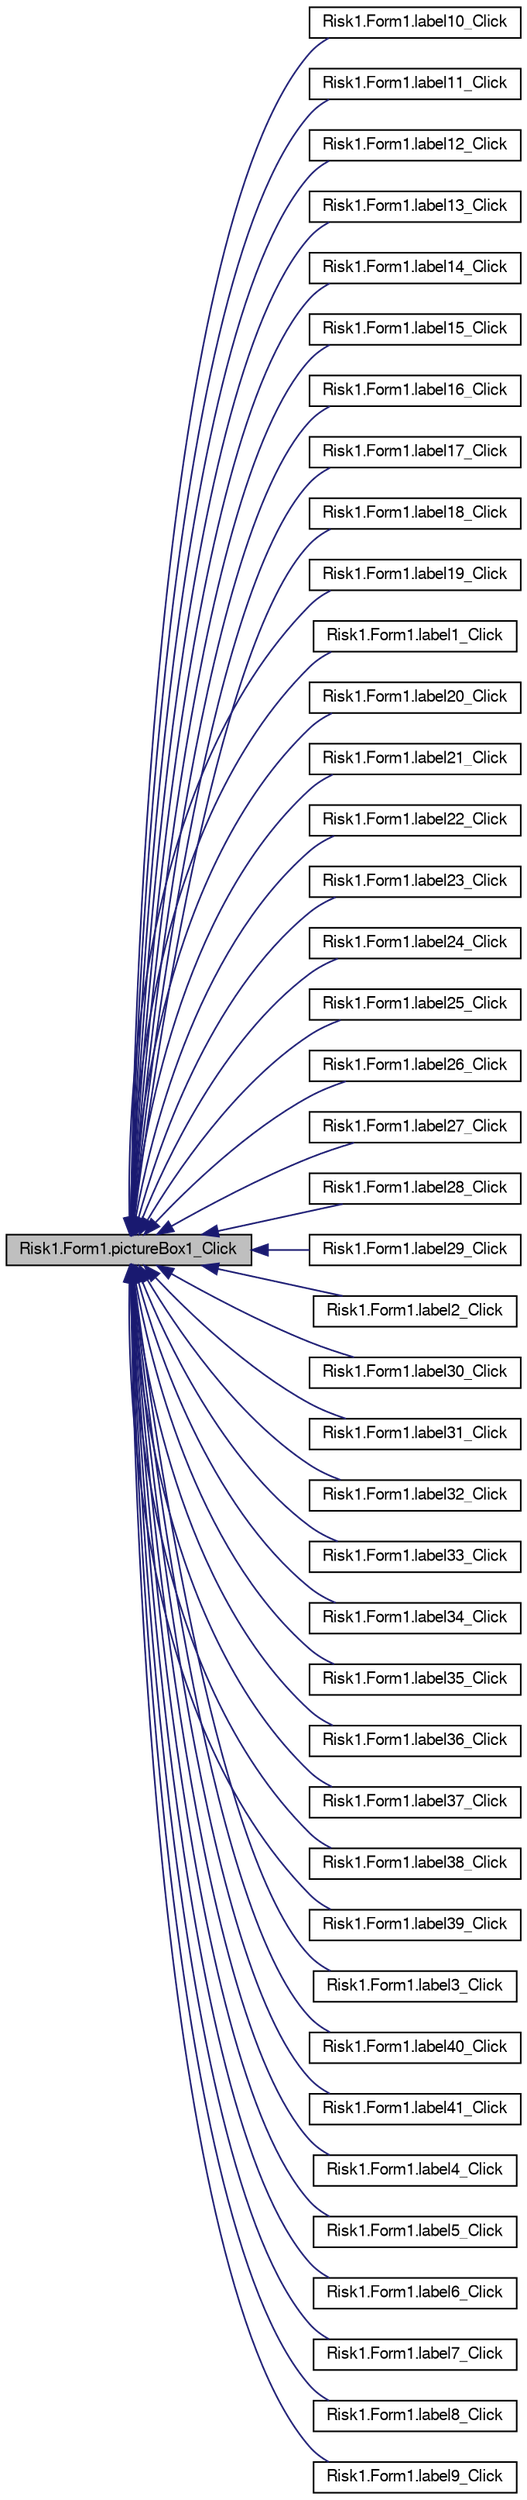 digraph G
{
  bgcolor="transparent";
  edge [fontname="FreeSans",fontsize="10",labelfontname="FreeSans",labelfontsize="10"];
  node [fontname="FreeSans",fontsize="10",shape=record];
  rankdir="LR";
  Node1 [label="Risk1.Form1.pictureBox1_Click",height=0.2,width=0.4,color="black", fillcolor="grey75", style="filled" fontcolor="black"];
  Node1 -> Node2 [dir="back",color="midnightblue",fontsize="10",style="solid",fontname="FreeSans"];
  Node2 [label="Risk1.Form1.label10_Click",height=0.2,width=0.4,color="black",URL="$classRisk1_1_1Form1.html#af62edd64b39c82d60e5e7934f509f4c0"];
  Node1 -> Node3 [dir="back",color="midnightblue",fontsize="10",style="solid",fontname="FreeSans"];
  Node3 [label="Risk1.Form1.label11_Click",height=0.2,width=0.4,color="black",URL="$classRisk1_1_1Form1.html#a3c51e0a20e26cb0118417934cfa56630"];
  Node1 -> Node4 [dir="back",color="midnightblue",fontsize="10",style="solid",fontname="FreeSans"];
  Node4 [label="Risk1.Form1.label12_Click",height=0.2,width=0.4,color="black",URL="$classRisk1_1_1Form1.html#ab8cdaa16812fb918505bbe2a02a652cd"];
  Node1 -> Node5 [dir="back",color="midnightblue",fontsize="10",style="solid",fontname="FreeSans"];
  Node5 [label="Risk1.Form1.label13_Click",height=0.2,width=0.4,color="black",URL="$classRisk1_1_1Form1.html#acad072588e96dcf515f80b5e9f774ac8"];
  Node1 -> Node6 [dir="back",color="midnightblue",fontsize="10",style="solid",fontname="FreeSans"];
  Node6 [label="Risk1.Form1.label14_Click",height=0.2,width=0.4,color="black",URL="$classRisk1_1_1Form1.html#a14fb1beb811e4742bba0678515f61654"];
  Node1 -> Node7 [dir="back",color="midnightblue",fontsize="10",style="solid",fontname="FreeSans"];
  Node7 [label="Risk1.Form1.label15_Click",height=0.2,width=0.4,color="black",URL="$classRisk1_1_1Form1.html#a8e59ec75e47220af2d4aeca5aa347b57"];
  Node1 -> Node8 [dir="back",color="midnightblue",fontsize="10",style="solid",fontname="FreeSans"];
  Node8 [label="Risk1.Form1.label16_Click",height=0.2,width=0.4,color="black",URL="$classRisk1_1_1Form1.html#a66ca6fc642eec49917dd1ab3672a3714"];
  Node1 -> Node9 [dir="back",color="midnightblue",fontsize="10",style="solid",fontname="FreeSans"];
  Node9 [label="Risk1.Form1.label17_Click",height=0.2,width=0.4,color="black",URL="$classRisk1_1_1Form1.html#a25429bb10992d4457d5f4ad2e60083d0"];
  Node1 -> Node10 [dir="back",color="midnightblue",fontsize="10",style="solid",fontname="FreeSans"];
  Node10 [label="Risk1.Form1.label18_Click",height=0.2,width=0.4,color="black",URL="$classRisk1_1_1Form1.html#a08b02c827fd1f992778ff1d11426d757"];
  Node1 -> Node11 [dir="back",color="midnightblue",fontsize="10",style="solid",fontname="FreeSans"];
  Node11 [label="Risk1.Form1.label19_Click",height=0.2,width=0.4,color="black",URL="$classRisk1_1_1Form1.html#a26f04a861dd60ef610793e25af49af53"];
  Node1 -> Node12 [dir="back",color="midnightblue",fontsize="10",style="solid",fontname="FreeSans"];
  Node12 [label="Risk1.Form1.label1_Click",height=0.2,width=0.4,color="black",URL="$classRisk1_1_1Form1.html#ae73f7ccd82b88f7c3fdf50ddcf5688da"];
  Node1 -> Node13 [dir="back",color="midnightblue",fontsize="10",style="solid",fontname="FreeSans"];
  Node13 [label="Risk1.Form1.label20_Click",height=0.2,width=0.4,color="black",URL="$classRisk1_1_1Form1.html#a22ace169bfaa5b48fe38c7fb757cecc3"];
  Node1 -> Node14 [dir="back",color="midnightblue",fontsize="10",style="solid",fontname="FreeSans"];
  Node14 [label="Risk1.Form1.label21_Click",height=0.2,width=0.4,color="black",URL="$classRisk1_1_1Form1.html#a945f0a2422b22f3f028a9d83d17223cb"];
  Node1 -> Node15 [dir="back",color="midnightblue",fontsize="10",style="solid",fontname="FreeSans"];
  Node15 [label="Risk1.Form1.label22_Click",height=0.2,width=0.4,color="black",URL="$classRisk1_1_1Form1.html#a587cdfc4bec32537f5e25525292a825c"];
  Node1 -> Node16 [dir="back",color="midnightblue",fontsize="10",style="solid",fontname="FreeSans"];
  Node16 [label="Risk1.Form1.label23_Click",height=0.2,width=0.4,color="black",URL="$classRisk1_1_1Form1.html#a9b8a896a37c4dfcb662ff5901256f0d8"];
  Node1 -> Node17 [dir="back",color="midnightblue",fontsize="10",style="solid",fontname="FreeSans"];
  Node17 [label="Risk1.Form1.label24_Click",height=0.2,width=0.4,color="black",URL="$classRisk1_1_1Form1.html#a4ee7655dbf6f1799a827ef94188fe09a"];
  Node1 -> Node18 [dir="back",color="midnightblue",fontsize="10",style="solid",fontname="FreeSans"];
  Node18 [label="Risk1.Form1.label25_Click",height=0.2,width=0.4,color="black",URL="$classRisk1_1_1Form1.html#a84032b1821f3bc6598dba28c4ddb6025"];
  Node1 -> Node19 [dir="back",color="midnightblue",fontsize="10",style="solid",fontname="FreeSans"];
  Node19 [label="Risk1.Form1.label26_Click",height=0.2,width=0.4,color="black",URL="$classRisk1_1_1Form1.html#a0e6324cca432d223d7ee19779f7022a2"];
  Node1 -> Node20 [dir="back",color="midnightblue",fontsize="10",style="solid",fontname="FreeSans"];
  Node20 [label="Risk1.Form1.label27_Click",height=0.2,width=0.4,color="black",URL="$classRisk1_1_1Form1.html#ae33a3f0f210a3f1a1ff2f7fd9489120f"];
  Node1 -> Node21 [dir="back",color="midnightblue",fontsize="10",style="solid",fontname="FreeSans"];
  Node21 [label="Risk1.Form1.label28_Click",height=0.2,width=0.4,color="black",URL="$classRisk1_1_1Form1.html#a2a31962ac6a4966466dc42c36d8430ec"];
  Node1 -> Node22 [dir="back",color="midnightblue",fontsize="10",style="solid",fontname="FreeSans"];
  Node22 [label="Risk1.Form1.label29_Click",height=0.2,width=0.4,color="black",URL="$classRisk1_1_1Form1.html#aab3814365d52f98f4c5d2450e8a27f46"];
  Node1 -> Node23 [dir="back",color="midnightblue",fontsize="10",style="solid",fontname="FreeSans"];
  Node23 [label="Risk1.Form1.label2_Click",height=0.2,width=0.4,color="black",URL="$classRisk1_1_1Form1.html#ae82c1467328a1716c54815c1fb7d3939"];
  Node1 -> Node24 [dir="back",color="midnightblue",fontsize="10",style="solid",fontname="FreeSans"];
  Node24 [label="Risk1.Form1.label30_Click",height=0.2,width=0.4,color="black",URL="$classRisk1_1_1Form1.html#aef8c55820e59f8166c12cc4c3da764a4"];
  Node1 -> Node25 [dir="back",color="midnightblue",fontsize="10",style="solid",fontname="FreeSans"];
  Node25 [label="Risk1.Form1.label31_Click",height=0.2,width=0.4,color="black",URL="$classRisk1_1_1Form1.html#a1b6d0068123a171108f437117a9462a1"];
  Node1 -> Node26 [dir="back",color="midnightblue",fontsize="10",style="solid",fontname="FreeSans"];
  Node26 [label="Risk1.Form1.label32_Click",height=0.2,width=0.4,color="black",URL="$classRisk1_1_1Form1.html#ad657792a028bfacc185f42ef0c5369d6"];
  Node1 -> Node27 [dir="back",color="midnightblue",fontsize="10",style="solid",fontname="FreeSans"];
  Node27 [label="Risk1.Form1.label33_Click",height=0.2,width=0.4,color="black",URL="$classRisk1_1_1Form1.html#a540eceb6c480fa23fc62be728beab581"];
  Node1 -> Node28 [dir="back",color="midnightblue",fontsize="10",style="solid",fontname="FreeSans"];
  Node28 [label="Risk1.Form1.label34_Click",height=0.2,width=0.4,color="black",URL="$classRisk1_1_1Form1.html#ac29b2651b3c8be1d0b995605734d968a"];
  Node1 -> Node29 [dir="back",color="midnightblue",fontsize="10",style="solid",fontname="FreeSans"];
  Node29 [label="Risk1.Form1.label35_Click",height=0.2,width=0.4,color="black",URL="$classRisk1_1_1Form1.html#a39871c9f66ad6148a154e2497413554a"];
  Node1 -> Node30 [dir="back",color="midnightblue",fontsize="10",style="solid",fontname="FreeSans"];
  Node30 [label="Risk1.Form1.label36_Click",height=0.2,width=0.4,color="black",URL="$classRisk1_1_1Form1.html#af32effd41501b70fe4706d8c6fd90499"];
  Node1 -> Node31 [dir="back",color="midnightblue",fontsize="10",style="solid",fontname="FreeSans"];
  Node31 [label="Risk1.Form1.label37_Click",height=0.2,width=0.4,color="black",URL="$classRisk1_1_1Form1.html#ae3ee521fae5841a59d4aaacabd9f3ad9"];
  Node1 -> Node32 [dir="back",color="midnightblue",fontsize="10",style="solid",fontname="FreeSans"];
  Node32 [label="Risk1.Form1.label38_Click",height=0.2,width=0.4,color="black",URL="$classRisk1_1_1Form1.html#a70f8dbfe95c84e01bf192768f3754db8"];
  Node1 -> Node33 [dir="back",color="midnightblue",fontsize="10",style="solid",fontname="FreeSans"];
  Node33 [label="Risk1.Form1.label39_Click",height=0.2,width=0.4,color="black",URL="$classRisk1_1_1Form1.html#ad1a3d1afca4a7dbb301c83400cb609ad"];
  Node1 -> Node34 [dir="back",color="midnightblue",fontsize="10",style="solid",fontname="FreeSans"];
  Node34 [label="Risk1.Form1.label3_Click",height=0.2,width=0.4,color="black",URL="$classRisk1_1_1Form1.html#a20f3bcc7d2e272cf622df760ac2a9059"];
  Node1 -> Node35 [dir="back",color="midnightblue",fontsize="10",style="solid",fontname="FreeSans"];
  Node35 [label="Risk1.Form1.label40_Click",height=0.2,width=0.4,color="black",URL="$classRisk1_1_1Form1.html#a7ca841db205af54914c9068d91df89a4"];
  Node1 -> Node36 [dir="back",color="midnightblue",fontsize="10",style="solid",fontname="FreeSans"];
  Node36 [label="Risk1.Form1.label41_Click",height=0.2,width=0.4,color="black",URL="$classRisk1_1_1Form1.html#a8e7be8f7cb2235d501513fd1a7ad2fd9"];
  Node1 -> Node37 [dir="back",color="midnightblue",fontsize="10",style="solid",fontname="FreeSans"];
  Node37 [label="Risk1.Form1.label4_Click",height=0.2,width=0.4,color="black",URL="$classRisk1_1_1Form1.html#ac3693dd82f27dce05709038c5339e78d"];
  Node1 -> Node38 [dir="back",color="midnightblue",fontsize="10",style="solid",fontname="FreeSans"];
  Node38 [label="Risk1.Form1.label5_Click",height=0.2,width=0.4,color="black",URL="$classRisk1_1_1Form1.html#a55b50088d0677c4b02fccc8e9d9b4bb0"];
  Node1 -> Node39 [dir="back",color="midnightblue",fontsize="10",style="solid",fontname="FreeSans"];
  Node39 [label="Risk1.Form1.label6_Click",height=0.2,width=0.4,color="black",URL="$classRisk1_1_1Form1.html#ad84a1a4be41f3a09c1028f0c8b20f9a5"];
  Node1 -> Node40 [dir="back",color="midnightblue",fontsize="10",style="solid",fontname="FreeSans"];
  Node40 [label="Risk1.Form1.label7_Click",height=0.2,width=0.4,color="black",URL="$classRisk1_1_1Form1.html#a49e079f4550e0c62b93c1165143dffe1"];
  Node1 -> Node41 [dir="back",color="midnightblue",fontsize="10",style="solid",fontname="FreeSans"];
  Node41 [label="Risk1.Form1.label8_Click",height=0.2,width=0.4,color="black",URL="$classRisk1_1_1Form1.html#a0807927097c01b8c41b3f3d10669a2cb"];
  Node1 -> Node42 [dir="back",color="midnightblue",fontsize="10",style="solid",fontname="FreeSans"];
  Node42 [label="Risk1.Form1.label9_Click",height=0.2,width=0.4,color="black",URL="$classRisk1_1_1Form1.html#aea07a9f4baca761d43c0d398cfdf40ba"];
}
